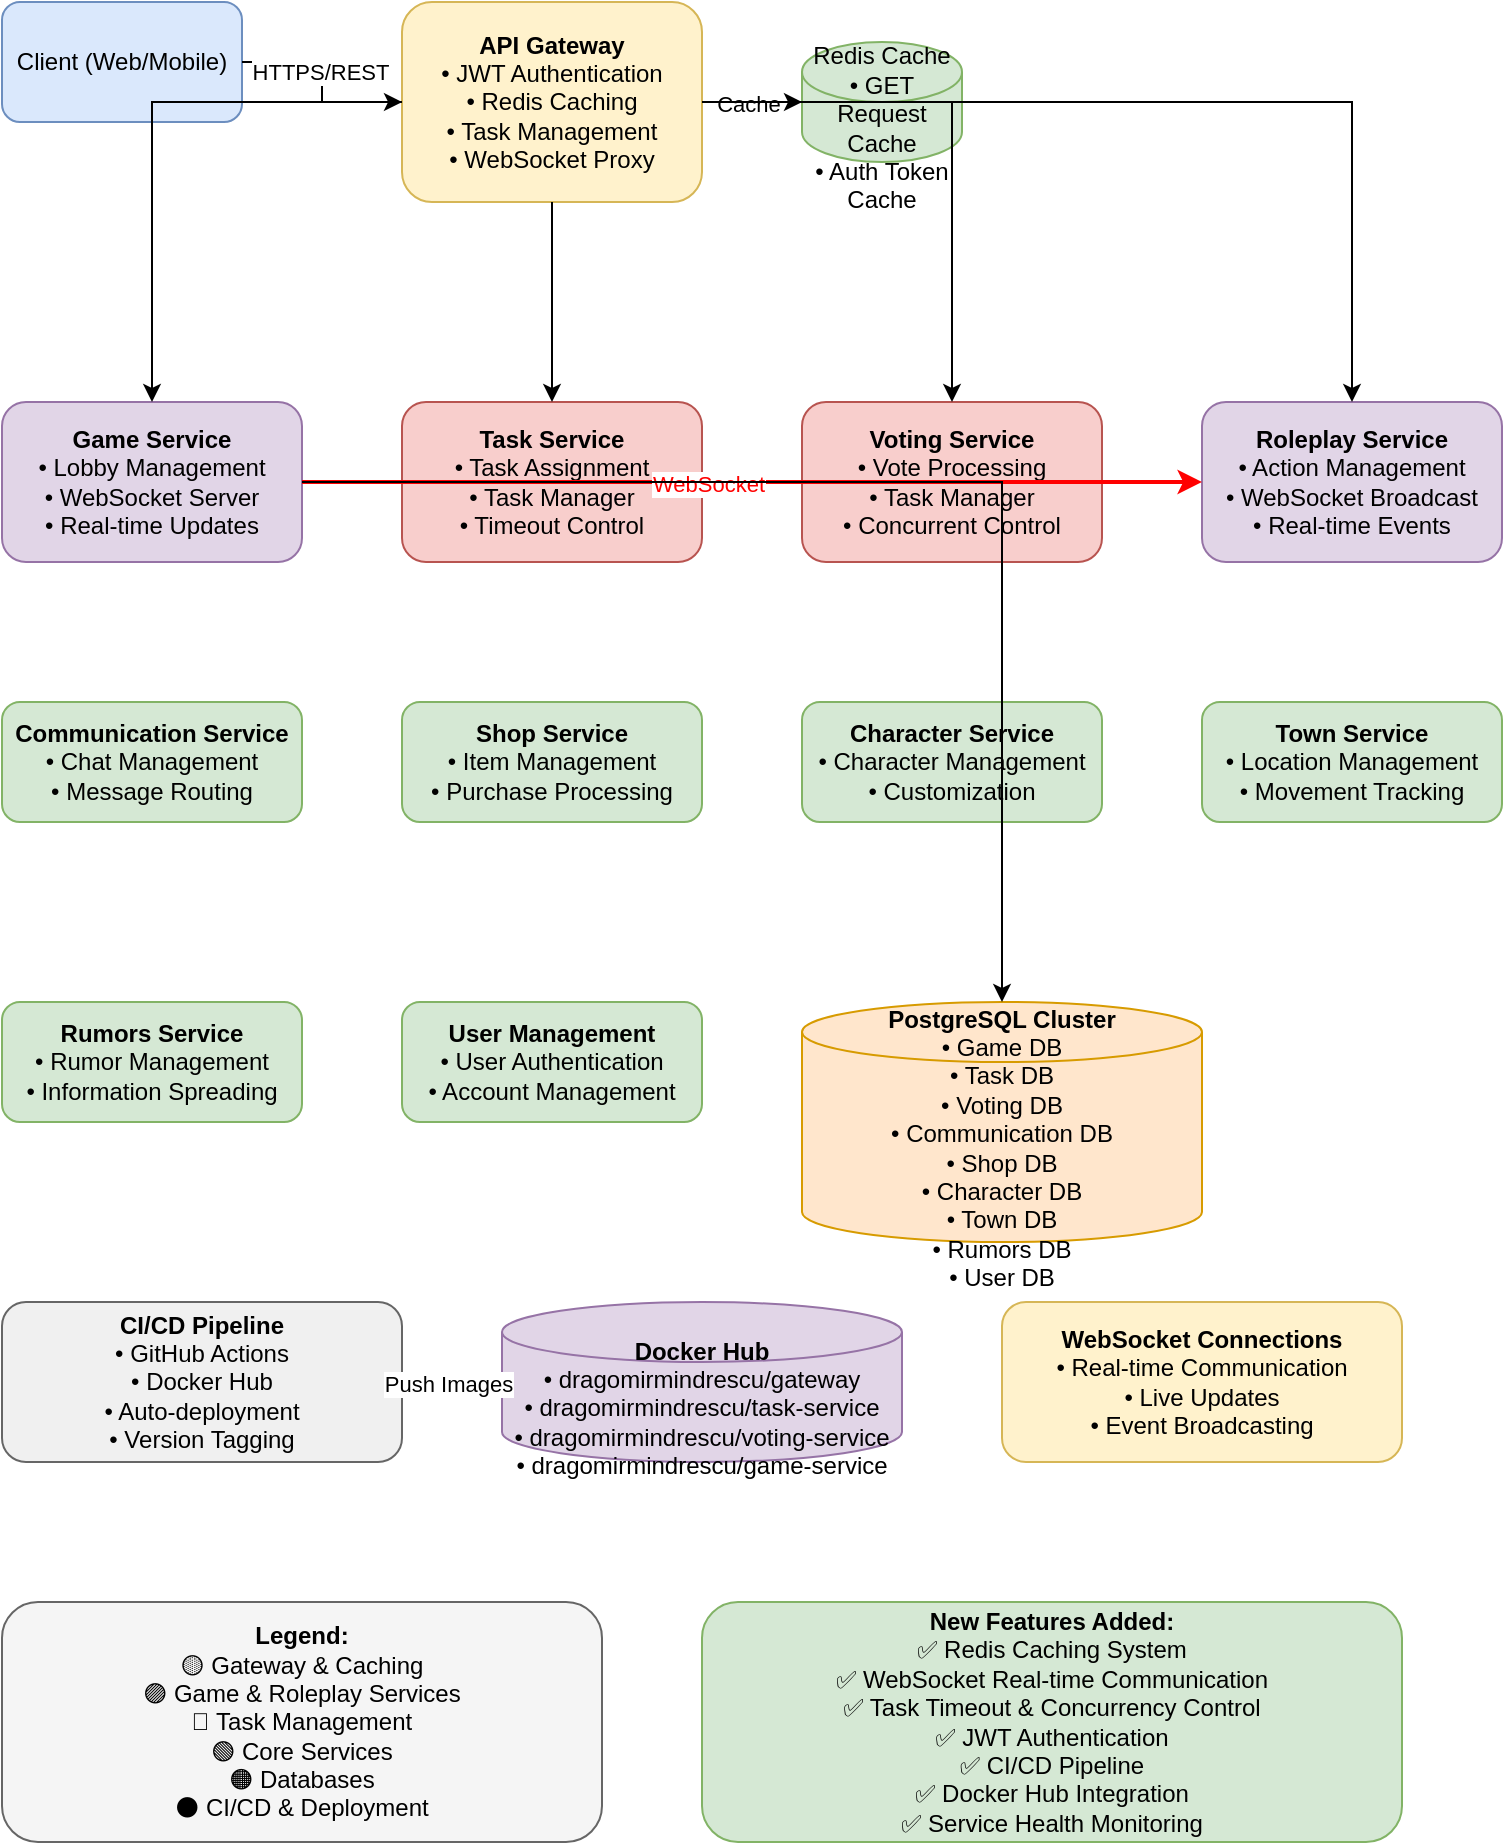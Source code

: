 <mxfile version="28.2.0">
  <diagram name="Updated Architecture" id="updated-architecture">
    <mxGraphModel dx="1386" dy="1972" grid="1" gridSize="10" guides="1" tooltips="1" connect="1" arrows="1" fold="1" page="1" pageScale="1" pageWidth="1200" pageHeight="1400" math="0" shadow="0">
      <root>
        <mxCell id="0" />
        <mxCell id="1" parent="0" />
        
        <!-- Client -->
        <mxCell id="client" value="Client (Web/Mobile)" style="rounded=1;whiteSpace=wrap;html=1;fillColor=#dae8fc;strokeColor=#6c8ebf;" parent="1" vertex="1">
          <mxGeometry x="50" y="50" width="120" height="60" as="geometry" />
        </mxCell>
        
        <!-- API Gateway with new features -->
        <mxCell id="gateway" value="&lt;div&gt;&lt;b&gt;API Gateway&lt;/b&gt;&lt;/div&gt;&lt;div&gt;• JWT Authentication&lt;/div&gt;&lt;div&gt;• Redis Caching&lt;/div&gt;&lt;div&gt;• Task Management&lt;/div&gt;&lt;div&gt;• WebSocket Proxy&lt;/div&gt;" style="rounded=1;whiteSpace=wrap;html=1;fillColor=#fff2cc;strokeColor=#d6b656;" parent="1" vertex="1">
          <mxGeometry x="250" y="50" width="150" height="100" as="geometry" />
        </mxCell>
        
        <!-- Redis Cache -->
        <mxCell id="redis" value="Redis Cache&lt;br/&gt;&lt;div&gt;• GET Request Cache&lt;/div&gt;&lt;div&gt;• Auth Token Cache&lt;/div&gt;" style="shape=cylinder3;whiteSpace=wrap;html=1;boundedLbl=1;backgroundOutline=1;size=15;fillColor=#d5e8d4;strokeColor=#82b366;" parent="1" vertex="1">
          <mxGeometry x="450" y="70" width="80" height="60" as="geometry" />
        </mxCell>
        
        <!-- Microservices -->
        <!-- Game Service with WebSocket -->
        <mxCell id="game-service" value="&lt;div&gt;&lt;b&gt;Game Service&lt;/b&gt;&lt;/div&gt;&lt;div&gt;• Lobby Management&lt;/div&gt;&lt;div&gt;• WebSocket Server&lt;/div&gt;&lt;div&gt;• Real-time Updates&lt;/div&gt;" style="rounded=1;whiteSpace=wrap;html=1;fillColor=#e1d5e7;strokeColor=#9673a6;" parent="1" vertex="1">
          <mxGeometry x="50" y="250" width="150" height="80" as="geometry" />
        </mxCell>
        
        <!-- Task Service with Task Management -->
        <mxCell id="task-service" value="&lt;div&gt;&lt;b&gt;Task Service&lt;/b&gt;&lt;/div&gt;&lt;div&gt;• Task Assignment&lt;/div&gt;&lt;div&gt;• Task Manager&lt;/div&gt;&lt;div&gt;• Timeout Control&lt;/div&gt;" style="rounded=1;whiteSpace=wrap;html=1;fillColor=#f8cecc;strokeColor=#b85450;" parent="1" vertex="1">
          <mxGeometry x="250" y="250" width="150" height="80" as="geometry" />
        </mxCell>
        
        <!-- Voting Service with Task Management -->
        <mxCell id="voting-service" value="&lt;div&gt;&lt;b&gt;Voting Service&lt;/b&gt;&lt;/div&gt;&lt;div&gt;• Vote Processing&lt;/div&gt;&lt;div&gt;• Task Manager&lt;/div&gt;&lt;div&gt;• Concurrent Control&lt;/div&gt;" style="rounded=1;whiteSpace=wrap;html=1;fillColor=#f8cecc;strokeColor=#b85450;" parent="1" vertex="1">
          <mxGeometry x="450" y="250" width="150" height="80" as="geometry" />
        </mxCell>
        
        <!-- Roleplay Service with WebSocket -->
        <mxCell id="roleplay-service" value="&lt;div&gt;&lt;b&gt;Roleplay Service&lt;/b&gt;&lt;/div&gt;&lt;div&gt;• Action Management&lt;/div&gt;&lt;div&gt;• WebSocket Broadcast&lt;/div&gt;&lt;div&gt;• Real-time Events&lt;/div&gt;" style="rounded=1;whiteSpace=wrap;html=1;fillColor=#e1d5e7;strokeColor=#9673a6;" parent="1" vertex="1">
          <mxGeometry x="650" y="250" width="150" height="80" as="geometry" />
        </mxCell>
        
        <!-- Communication Service -->
        <mxCell id="communication-service" value="&lt;div&gt;&lt;b&gt;Communication Service&lt;/b&gt;&lt;/div&gt;&lt;div&gt;• Chat Management&lt;/div&gt;&lt;div&gt;• Message Routing&lt;/div&gt;" style="rounded=1;whiteSpace=wrap;html=1;fillColor=#d5e8d4;strokeColor=#82b366;" parent="1" vertex="1">
          <mxGeometry x="50" y="400" width="150" height="60" as="geometry" />
        </mxCell>
        
        <!-- Shop Service -->
        <mxCell id="shop-service" value="&lt;div&gt;&lt;b&gt;Shop Service&lt;/b&gt;&lt;/div&gt;&lt;div&gt;• Item Management&lt;/div&gt;&lt;div&gt;• Purchase Processing&lt;/div&gt;" style="rounded=1;whiteSpace=wrap;html=1;fillColor=#d5e8d4;strokeColor=#82b366;" parent="1" vertex="1">
          <mxGeometry x="250" y="400" width="150" height="60" as="geometry" />
        </mxCell>
        
        <!-- Character Service -->
        <mxCell id="character-service" value="&lt;div&gt;&lt;b&gt;Character Service&lt;/b&gt;&lt;/div&gt;&lt;div&gt;• Character Management&lt;/div&gt;&lt;div&gt;• Customization&lt;/div&gt;" style="rounded=1;whiteSpace=wrap;html=1;fillColor=#d5e8d4;strokeColor=#82b366;" parent="1" vertex="1">
          <mxGeometry x="450" y="400" width="150" height="60" as="geometry" />
        </mxCell>
        
        <!-- Town Service -->
        <mxCell id="town-service" value="&lt;div&gt;&lt;b&gt;Town Service&lt;/b&gt;&lt;/div&gt;&lt;div&gt;• Location Management&lt;/div&gt;&lt;div&gt;• Movement Tracking&lt;/div&gt;" style="rounded=1;whiteSpace=wrap;html=1;fillColor=#d5e8d4;strokeColor=#82b366;" parent="1" vertex="1">
          <mxGeometry x="650" y="400" width="150" height="60" as="geometry" />
        </mxCell>
        
        <!-- Rumors Service -->
        <mxCell id="rumors-service" value="&lt;div&gt;&lt;b&gt;Rumors Service&lt;/b&gt;&lt;/div&gt;&lt;div&gt;• Rumor Management&lt;/div&gt;&lt;div&gt;• Information Spreading&lt;/div&gt;" style="rounded=1;whiteSpace=wrap;html=1;fillColor=#d5e8d4;strokeColor=#82b366;" parent="1" vertex="1">
          <mxGeometry x="50" y="550" width="150" height="60" as="geometry" />
        </mxCell>
        
        <!-- User Management Service -->
        <mxCell id="user-management-service" value="&lt;div&gt;&lt;b&gt;User Management&lt;/b&gt;&lt;/div&gt;&lt;div&gt;• User Authentication&lt;/div&gt;&lt;div&gt;• Account Management&lt;/div&gt;" style="rounded=1;whiteSpace=wrap;html=1;fillColor=#d5e8d4;strokeColor=#82b366;" parent="1" vertex="1">
          <mxGeometry x="250" y="550" width="150" height="60" as="geometry" />
        </mxCell>
        
        <!-- Databases -->
        <mxCell id="postgres-cluster" value="&lt;div&gt;&lt;b&gt;PostgreSQL Cluster&lt;/b&gt;&lt;/div&gt;&lt;div&gt;• Game DB&lt;/div&gt;&lt;div&gt;• Task DB&lt;/div&gt;&lt;div&gt;• Voting DB&lt;/div&gt;&lt;div&gt;• Communication DB&lt;/div&gt;&lt;div&gt;• Shop DB&lt;/div&gt;&lt;div&gt;• Character DB&lt;/div&gt;&lt;div&gt;• Town DB&lt;/div&gt;&lt;div&gt;• Rumors DB&lt;/div&gt;&lt;div&gt;• User DB&lt;/div&gt;" style="shape=cylinder3;whiteSpace=wrap;html=1;boundedLbl=1;backgroundOutline=1;size=15;fillColor=#ffe6cc;strokeColor=#d79b00;" parent="1" vertex="1">
          <mxGeometry x="450" y="550" width="200" height="120" as="geometry" />
        </mxCell>
        
        <!-- CI/CD Pipeline -->
        <mxCell id="cicd" value="&lt;div&gt;&lt;b&gt;CI/CD Pipeline&lt;/b&gt;&lt;/div&gt;&lt;div&gt;• GitHub Actions&lt;/div&gt;&lt;div&gt;• Docker Hub&lt;/div&gt;&lt;div&gt;• Auto-deployment&lt;/div&gt;&lt;div&gt;• Version Tagging&lt;/div&gt;" style="rounded=1;whiteSpace=wrap;html=1;fillColor=#f0f0f0;strokeColor=#666666;" parent="1" vertex="1">
          <mxGeometry x="50" y="700" width="200" height="80" as="geometry" />
        </mxCell>
        
        <!-- Docker Hub -->
        <mxCell id="docker-hub" value="&lt;div&gt;&lt;b&gt;Docker Hub&lt;/b&gt;&lt;/div&gt;&lt;div&gt;• dragomirmindrescu/gateway&lt;/div&gt;&lt;div&gt;• dragomirmindrescu/task-service&lt;/div&gt;&lt;div&gt;• dragomirmindrescu/voting-service&lt;/div&gt;&lt;div&gt;• dragomirmindrescu/game-service&lt;/div&gt;" style="shape=cylinder3;whiteSpace=wrap;html=1;boundedLbl=1;backgroundOutline=1;size=15;fillColor=#e1d5e7;strokeColor=#9673a6;" parent="1" vertex="1">
          <mxGeometry x="300" y="700" width="200" height="80" as="geometry" />
        </mxCell>
        
        <!-- WebSocket Connections -->
        <mxCell id="websocket-connection" value="&lt;div&gt;&lt;b&gt;WebSocket Connections&lt;/b&gt;&lt;/div&gt;&lt;div&gt;• Real-time Communication&lt;/div&gt;&lt;div&gt;• Live Updates&lt;/div&gt;&lt;div&gt;• Event Broadcasting&lt;/div&gt;" style="rounded=1;whiteSpace=wrap;html=1;fillColor=#fff2cc;strokeColor=#d6b656;" parent="1" vertex="1">
          <mxGeometry x="550" y="700" width="200" height="80" as="geometry" />
        </mxCell>
        
        <!-- Connections -->
        <!-- Client to Gateway -->
        <mxCell id="client-gateway" style="edgeStyle=orthogonalEdgeStyle;rounded=0;orthogonalLoop=1;jettySize=auto;html=1;" parent="1" source="client" target="gateway" edge="1">
          <mxGeometry relative="1" as="geometry" />
        </mxCell>
        <mxCell id="client-gateway-label" value="HTTPS/REST" style="edgeLabel;html=1;align=center;verticalAlign=middle;resizable=0;points=[];" parent="client-gateway" vertex="1" connectable="0">
          <mxGeometry x="-0.1" y="-1" relative="1" as="geometry" />
        </mxCell>
        
        <!-- Gateway to Redis -->
        <mxCell id="gateway-redis" style="edgeStyle=orthogonalEdgeStyle;rounded=0;orthogonalLoop=1;jettySize=auto;html=1;" parent="1" source="gateway" target="redis" edge="1">
          <mxGeometry relative="1" as="geometry" />
        </mxCell>
        <mxCell id="gateway-redis-label" value="Cache" style="edgeLabel;html=1;align=center;verticalAlign=middle;resizable=0;points=[];" parent="gateway-redis" vertex="1" connectable="0">
          <mxGeometry x="-0.1" y="-1" relative="1" as="geometry" />
        </mxCell>
        
        <!-- Gateway to Services -->
        <mxCell id="gateway-game" style="edgeStyle=orthogonalEdgeStyle;rounded=0;orthogonalLoop=1;jettySize=auto;html=1;" parent="1" source="gateway" target="game-service" edge="1">
          <mxGeometry relative="1" as="geometry" />
        </mxCell>
        <mxCell id="gateway-task" style="edgeStyle=orthogonalEdgeStyle;rounded=0;orthogonalLoop=1;jettySize=auto;html=1;" parent="1" source="gateway" target="task-service" edge="1">
          <mxGeometry relative="1" as="geometry" />
        </mxCell>
        <mxCell id="gateway-voting" style="edgeStyle=orthogonalEdgeStyle;rounded=0;orthogonalLoop=1;jettySize=auto;html=1;" parent="1" source="gateway" target="voting-service" edge="1">
          <mxGeometry relative="1" as="geometry" />
        </mxCell>
        <mxCell id="gateway-roleplay" style="edgeStyle=orthogonalEdgeStyle;rounded=0;orthogonalLoop=1;jettySize=auto;html=1;" parent="1" source="gateway" target="roleplay-service" edge="1">
          <mxGeometry relative="1" as="geometry" />
        </mxCell>
        
        <!-- WebSocket connections -->
        <mxCell id="game-websocket" style="edgeStyle=orthogonalEdgeStyle;rounded=0;orthogonalLoop=1;jettySize=auto;html=1;strokeColor=#ff0000;strokeWidth=2;" parent="1" source="game-service" target="roleplay-service" edge="1">
          <mxGeometry relative="1" as="geometry" />
        </mxCell>
        <mxCell id="game-websocket-label" value="WebSocket" style="edgeLabel;html=1;align=center;verticalAlign=middle;resizable=0;points=[];fontColor=#ff0000;" parent="game-websocket" vertex="1" connectable="0">
          <mxGeometry x="-0.1" y="-1" relative="1" as="geometry" />
        </mxCell>
        
        <!-- Services to Database -->
        <mxCell id="services-db" style="edgeStyle=orthogonalEdgeStyle;rounded=0;orthogonalLoop=1;jettySize=auto;html=1;" parent="1" source="game-service" target="postgres-cluster" edge="1">
          <mxGeometry relative="1" as="geometry" />
        </mxCell>
        
        <!-- CI/CD to Docker Hub -->
        <mxCell id="cicd-dockerhub" style="edgeStyle=orthogonalEdgeStyle;rounded=0;orthogonalLoop=1;jettySize=auto;html=1;" parent="1" source="cicd" target="docker-hub" edge="1">
          <mxGeometry relative="1" as="geometry" />
        </mxCell>
        <mxCell id="cicd-dockerhub-label" value="Push Images" style="edgeLabel;html=1;align=center;verticalAlign=middle;resizable=0;points=[];" parent="cicd-dockerhub" vertex="1" connectable="0">
          <mxGeometry x="-0.1" y="-1" relative="1" as="geometry" />
        </mxCell>
        
        <!-- Legend -->
        <mxCell id="legend" value="&lt;div&gt;&lt;b&gt;Legend:&lt;/b&gt;&lt;/div&gt;&lt;div&gt;🟡 Gateway &amp; Caching&lt;/div&gt;&lt;div&gt;🟣 Game &amp; Roleplay Services&lt;/div&gt;&lt;div&gt;🔴 Task Management&lt;/div&gt;&lt;div&gt;🟢 Core Services&lt;/div&gt;&lt;div&gt;🟠 Databases&lt;/div&gt;&lt;div&gt;⚫ CI/CD &amp; Deployment&lt;/div&gt;" style="rounded=1;whiteSpace=wrap;html=1;fillColor=#f5f5f5;strokeColor=#666666;" parent="1" vertex="1">
          <mxGeometry x="50" y="850" width="300" height="120" as="geometry" />
        </mxCell>
        
        <!-- New Features Highlight -->
        <mxCell id="new-features" value="&lt;div&gt;&lt;b&gt;New Features Added:&lt;/b&gt;&lt;/div&gt;&lt;div&gt;✅ Redis Caching System&lt;/div&gt;&lt;div&gt;✅ WebSocket Real-time Communication&lt;/div&gt;&lt;div&gt;✅ Task Timeout &amp; Concurrency Control&lt;/div&gt;&lt;div&gt;✅ JWT Authentication&lt;/div&gt;&lt;div&gt;✅ CI/CD Pipeline&lt;/div&gt;&lt;div&gt;✅ Docker Hub Integration&lt;/div&gt;&lt;div&gt;✅ Service Health Monitoring&lt;/div&gt;" style="rounded=1;whiteSpace=wrap;html=1;fillColor=#d5e8d4;strokeColor=#82b366;" parent="1" vertex="1">
          <mxGeometry x="400" y="850" width="350" height="120" as="geometry" />
        </mxCell>
        
      </root>
    </mxGraphModel>
  </diagram>
</mxfile>

